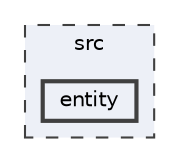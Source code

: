 digraph "src/entity"
{
 // LATEX_PDF_SIZE
  bgcolor="transparent";
  edge [fontname=Helvetica,fontsize=10,labelfontname=Helvetica,labelfontsize=10];
  node [fontname=Helvetica,fontsize=10,shape=box,height=0.2,width=0.4];
  compound=true
  subgraph clusterdir_68267d1309a1af8e8297ef4c3efbcdba {
    graph [ bgcolor="#edf0f7", pencolor="grey25", label="src", fontname=Helvetica,fontsize=10 style="filled,dashed", URL="dir_68267d1309a1af8e8297ef4c3efbcdba.html",tooltip=""]
  dir_b6f0bb288e976a059ae88387d5b9ae90 [label="entity", fillcolor="#edf0f7", color="grey25", style="filled,bold", URL="dir_b6f0bb288e976a059ae88387d5b9ae90.html",tooltip=""];
  }
}
